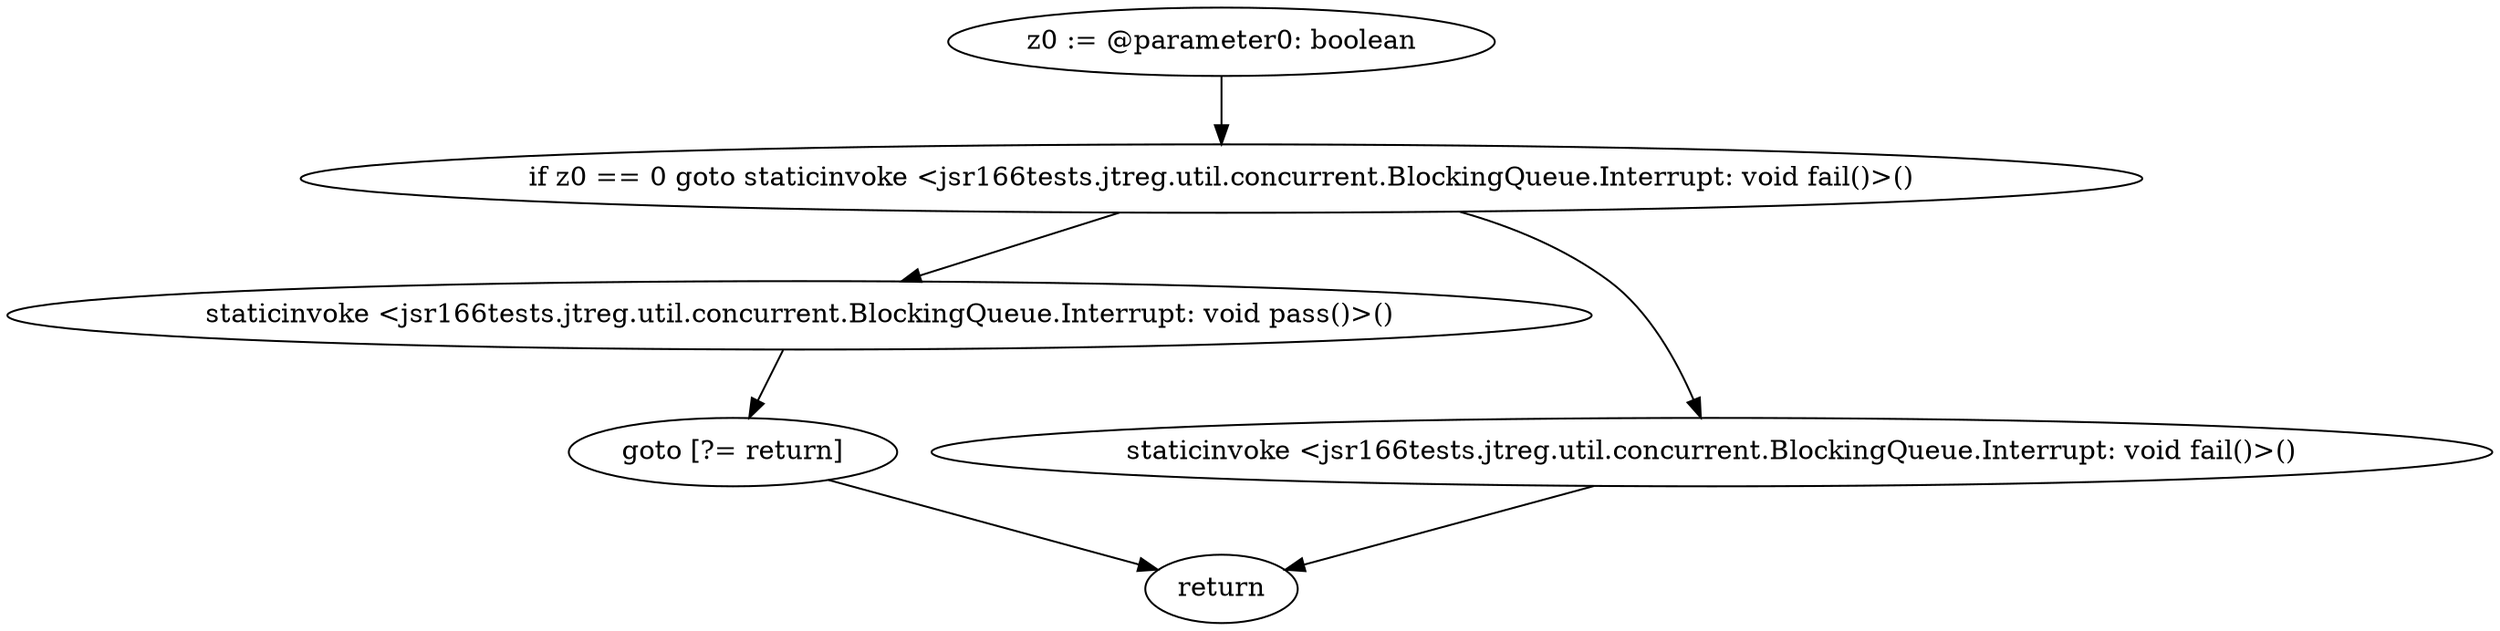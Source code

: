 digraph "unitGraph" {
    "z0 := @parameter0: boolean"
    "if z0 == 0 goto staticinvoke <jsr166tests.jtreg.util.concurrent.BlockingQueue.Interrupt: void fail()>()"
    "staticinvoke <jsr166tests.jtreg.util.concurrent.BlockingQueue.Interrupt: void pass()>()"
    "goto [?= return]"
    "staticinvoke <jsr166tests.jtreg.util.concurrent.BlockingQueue.Interrupt: void fail()>()"
    "return"
    "z0 := @parameter0: boolean"->"if z0 == 0 goto staticinvoke <jsr166tests.jtreg.util.concurrent.BlockingQueue.Interrupt: void fail()>()";
    "if z0 == 0 goto staticinvoke <jsr166tests.jtreg.util.concurrent.BlockingQueue.Interrupt: void fail()>()"->"staticinvoke <jsr166tests.jtreg.util.concurrent.BlockingQueue.Interrupt: void pass()>()";
    "if z0 == 0 goto staticinvoke <jsr166tests.jtreg.util.concurrent.BlockingQueue.Interrupt: void fail()>()"->"staticinvoke <jsr166tests.jtreg.util.concurrent.BlockingQueue.Interrupt: void fail()>()";
    "staticinvoke <jsr166tests.jtreg.util.concurrent.BlockingQueue.Interrupt: void pass()>()"->"goto [?= return]";
    "goto [?= return]"->"return";
    "staticinvoke <jsr166tests.jtreg.util.concurrent.BlockingQueue.Interrupt: void fail()>()"->"return";
}
